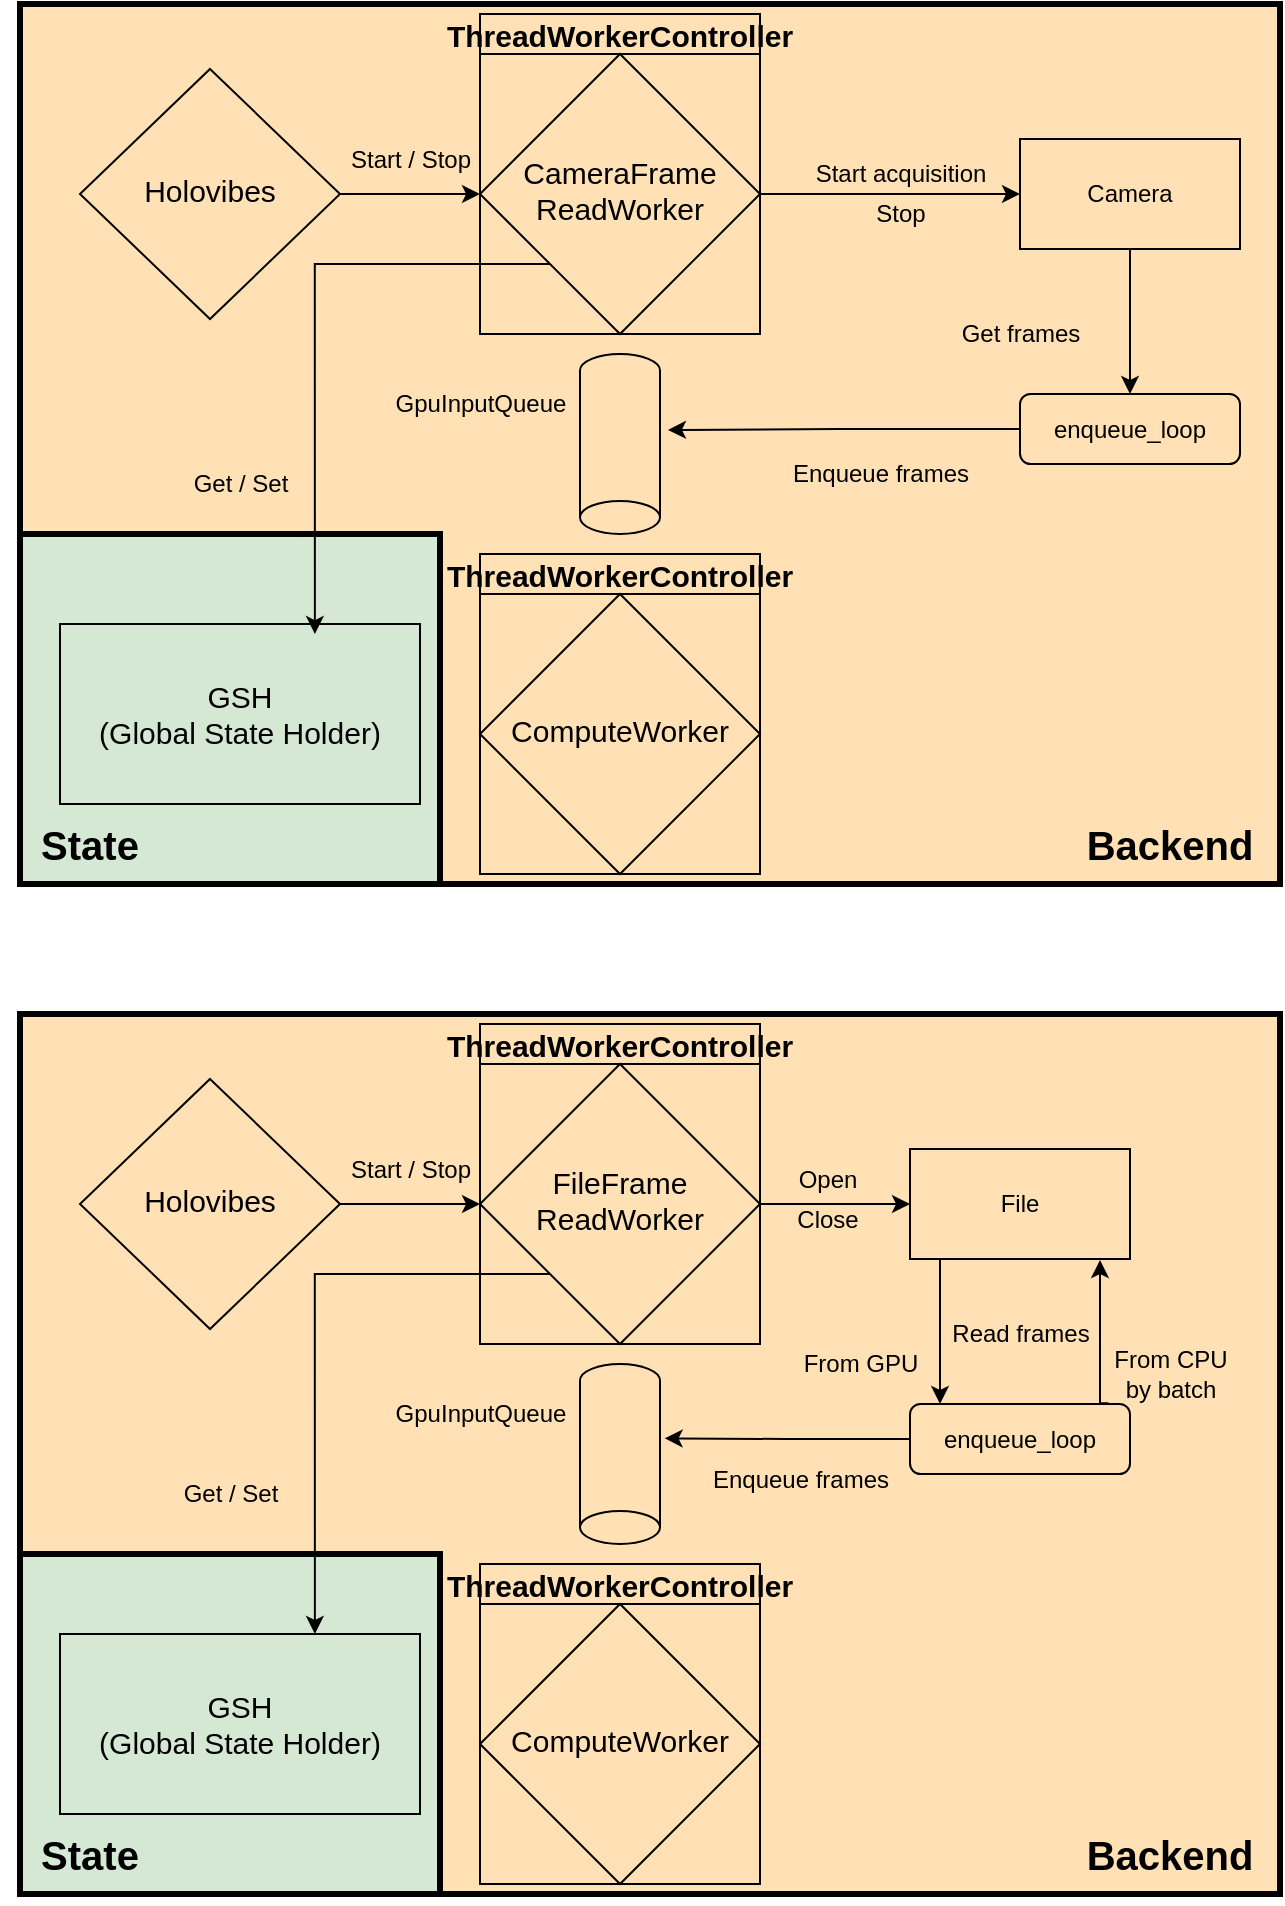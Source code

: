 <mxfile version="16.2.4" type="device"><diagram id="C5RBs43oDa-KdzZeNtuy" name="Page-1"><mxGraphModel dx="1278" dy="547" grid="1" gridSize="10" guides="1" tooltips="1" connect="1" arrows="1" fold="1" page="1" pageScale="1" pageWidth="827" pageHeight="1169" math="0" shadow="0"><root><mxCell id="WIyWlLk6GJQsqaUBKTNV-0"/><mxCell id="WIyWlLk6GJQsqaUBKTNV-1" parent="WIyWlLk6GJQsqaUBKTNV-0"/><mxCell id="xoWU5BoLfxFo8F-vCbKV-68" value="" style="rounded=0;whiteSpace=wrap;html=1;fillColor=#FFE1B5;strokeWidth=3;" parent="WIyWlLk6GJQsqaUBKTNV-1" vertex="1"><mxGeometry x="50" y="560" width="630" height="440" as="geometry"/></mxCell><mxCell id="xoWU5BoLfxFo8F-vCbKV-58" value="" style="rounded=0;whiteSpace=wrap;html=1;fillColor=#FFE1B5;strokeWidth=3;" parent="WIyWlLk6GJQsqaUBKTNV-1" vertex="1"><mxGeometry x="50" y="55" width="630" height="440" as="geometry"/></mxCell><mxCell id="xoWU5BoLfxFo8F-vCbKV-65" value="" style="rounded=0;whiteSpace=wrap;html=1;strokeWidth=3;fillColor=#D5E8D4;" parent="WIyWlLk6GJQsqaUBKTNV-1" vertex="1"><mxGeometry x="50" y="320" width="210" height="175" as="geometry"/></mxCell><mxCell id="xoWU5BoLfxFo8F-vCbKV-3" style="edgeStyle=orthogonalEdgeStyle;rounded=0;orthogonalLoop=1;jettySize=auto;html=1;" parent="WIyWlLk6GJQsqaUBKTNV-1" source="xoWU5BoLfxFo8F-vCbKV-0" target="xoWU5BoLfxFo8F-vCbKV-2" edge="1"><mxGeometry relative="1" as="geometry"/></mxCell><mxCell id="xoWU5BoLfxFo8F-vCbKV-0" value="Holovibes" style="rhombus;whiteSpace=wrap;html=1;shadow=0;fontFamily=Helvetica;fontSize=15;align=center;strokeWidth=1;spacing=6;spacingTop=-4;fillColor=none;" parent="WIyWlLk6GJQsqaUBKTNV-1" vertex="1"><mxGeometry x="80" y="87.5" width="130" height="125" as="geometry"/></mxCell><mxCell id="xoWU5BoLfxFo8F-vCbKV-1" value="ThreadWorkerController" style="swimlane;labelBackgroundColor=none;fontSize=15;fontColor=none;startSize=20;fillColor=none;" parent="WIyWlLk6GJQsqaUBKTNV-1" vertex="1"><mxGeometry x="280" y="60" width="140" height="160" as="geometry"><mxRectangle x="280" y="60" width="190" height="23" as="alternateBounds"/></mxGeometry></mxCell><mxCell id="xoWU5BoLfxFo8F-vCbKV-2" value="&lt;div style=&quot;font-size: 15px&quot;&gt;CameraFrame&lt;br&gt;ReadWorker&lt;/div&gt;" style="rhombus;whiteSpace=wrap;html=1;shadow=0;fontFamily=Helvetica;fontSize=15;align=center;strokeWidth=1;spacing=6;spacingTop=-4;direction=west;fillColor=none;" parent="xoWU5BoLfxFo8F-vCbKV-1" vertex="1"><mxGeometry y="20" width="140" height="140" as="geometry"/></mxCell><mxCell id="xoWU5BoLfxFo8F-vCbKV-6" value="Get / Set" style="text;html=1;align=center;verticalAlign=middle;resizable=0;points=[];autosize=1;strokeColor=none;fillColor=none;" parent="WIyWlLk6GJQsqaUBKTNV-1" vertex="1"><mxGeometry x="130" y="285" width="60" height="20" as="geometry"/></mxCell><mxCell id="xoWU5BoLfxFo8F-vCbKV-7" value="&lt;div style=&quot;font-size: 15px;&quot;&gt;GSH&lt;/div&gt;(Global State Holder)" style="whiteSpace=wrap;html=1;fontSize=15;fillColor=none;" parent="WIyWlLk6GJQsqaUBKTNV-1" vertex="1"><mxGeometry x="70" y="365" width="180" height="90" as="geometry"/></mxCell><mxCell id="xoWU5BoLfxFo8F-vCbKV-11" value="" style="strokeWidth=1;html=1;shape=mxgraph.flowchart.direct_data;whiteSpace=wrap;fontSize=11;direction=south;strokeColor=#000000;fillColor=none;" parent="WIyWlLk6GJQsqaUBKTNV-1" vertex="1"><mxGeometry x="330" y="230" width="40" height="90" as="geometry"/></mxCell><mxCell id="xoWU5BoLfxFo8F-vCbKV-12" value="ThreadWorkerController" style="swimlane;labelBackgroundColor=none;fontSize=15;fontColor=none;startSize=20;fillColor=none;" parent="WIyWlLk6GJQsqaUBKTNV-1" vertex="1"><mxGeometry x="280" y="330" width="140" height="160" as="geometry"><mxRectangle x="230" y="520" width="190" height="23" as="alternateBounds"/></mxGeometry></mxCell><mxCell id="xoWU5BoLfxFo8F-vCbKV-13" value="ComputeWorker" style="rhombus;whiteSpace=wrap;html=1;shadow=0;fontFamily=Helvetica;fontSize=15;align=center;strokeWidth=1;spacing=6;spacingTop=-4;direction=west;fillColor=none;" parent="xoWU5BoLfxFo8F-vCbKV-12" vertex="1"><mxGeometry y="20" width="140" height="140" as="geometry"/></mxCell><mxCell id="xoWU5BoLfxFo8F-vCbKV-14" value="Start / Stop" style="text;html=1;align=center;verticalAlign=middle;resizable=0;points=[];autosize=1;strokeColor=none;fillColor=none;" parent="WIyWlLk6GJQsqaUBKTNV-1" vertex="1"><mxGeometry x="210" y="122.5" width="70" height="20" as="geometry"/></mxCell><mxCell id="xoWU5BoLfxFo8F-vCbKV-15" value="GpuInputQueue" style="text;html=1;align=center;verticalAlign=middle;resizable=0;points=[];autosize=1;strokeColor=none;fillColor=none;" parent="WIyWlLk6GJQsqaUBKTNV-1" vertex="1"><mxGeometry x="230" y="245" width="100" height="20" as="geometry"/></mxCell><mxCell id="xoWU5BoLfxFo8F-vCbKV-16" style="edgeStyle=orthogonalEdgeStyle;rounded=0;orthogonalLoop=1;jettySize=auto;html=1;exitX=0;exitY=0.5;exitDx=0;exitDy=0;" parent="WIyWlLk6GJQsqaUBKTNV-1" source="xoWU5BoLfxFo8F-vCbKV-2" target="xoWU5BoLfxFo8F-vCbKV-17" edge="1"><mxGeometry relative="1" as="geometry"><mxPoint x="530" y="150" as="targetPoint"/></mxGeometry></mxCell><mxCell id="xoWU5BoLfxFo8F-vCbKV-20" style="edgeStyle=orthogonalEdgeStyle;rounded=0;orthogonalLoop=1;jettySize=auto;html=1;" parent="WIyWlLk6GJQsqaUBKTNV-1" source="xoWU5BoLfxFo8F-vCbKV-17" target="xoWU5BoLfxFo8F-vCbKV-19" edge="1"><mxGeometry relative="1" as="geometry"/></mxCell><mxCell id="xoWU5BoLfxFo8F-vCbKV-17" value="Camera" style="rounded=0;whiteSpace=wrap;html=1;fillColor=none;" parent="WIyWlLk6GJQsqaUBKTNV-1" vertex="1"><mxGeometry x="550" y="122.5" width="110" height="55" as="geometry"/></mxCell><mxCell id="xoWU5BoLfxFo8F-vCbKV-18" value="Start acquisition" style="text;html=1;align=center;verticalAlign=middle;resizable=0;points=[];autosize=1;strokeColor=none;fillColor=none;" parent="WIyWlLk6GJQsqaUBKTNV-1" vertex="1"><mxGeometry x="440" y="130" width="100" height="20" as="geometry"/></mxCell><mxCell id="xoWU5BoLfxFo8F-vCbKV-22" style="edgeStyle=orthogonalEdgeStyle;rounded=0;orthogonalLoop=1;jettySize=auto;html=1;entryX=0.422;entryY=-0.1;entryDx=0;entryDy=0;entryPerimeter=0;" parent="WIyWlLk6GJQsqaUBKTNV-1" source="xoWU5BoLfxFo8F-vCbKV-19" target="xoWU5BoLfxFo8F-vCbKV-11" edge="1"><mxGeometry relative="1" as="geometry"><mxPoint x="380" y="267.5" as="targetPoint"/></mxGeometry></mxCell><mxCell id="xoWU5BoLfxFo8F-vCbKV-19" value="enqueue_loop" style="rounded=1;whiteSpace=wrap;html=1;fillColor=none;" parent="WIyWlLk6GJQsqaUBKTNV-1" vertex="1"><mxGeometry x="550" y="250" width="110" height="35" as="geometry"/></mxCell><mxCell id="xoWU5BoLfxFo8F-vCbKV-21" value="Get frames" style="text;html=1;align=center;verticalAlign=middle;resizable=0;points=[];autosize=1;strokeColor=none;fillColor=none;" parent="WIyWlLk6GJQsqaUBKTNV-1" vertex="1"><mxGeometry x="510" y="210" width="80" height="20" as="geometry"/></mxCell><mxCell id="xoWU5BoLfxFo8F-vCbKV-23" value="Enqueue frames" style="text;html=1;align=center;verticalAlign=middle;resizable=0;points=[];autosize=1;strokeColor=none;fillColor=none;" parent="WIyWlLk6GJQsqaUBKTNV-1" vertex="1"><mxGeometry x="425" y="280" width="110" height="20" as="geometry"/></mxCell><mxCell id="xoWU5BoLfxFo8F-vCbKV-25" value="Stop" style="text;html=1;align=center;verticalAlign=middle;resizable=0;points=[];autosize=1;strokeColor=none;fillColor=none;" parent="WIyWlLk6GJQsqaUBKTNV-1" vertex="1"><mxGeometry x="470" y="150" width="40" height="20" as="geometry"/></mxCell><mxCell id="xoWU5BoLfxFo8F-vCbKV-43" style="edgeStyle=orthogonalEdgeStyle;rounded=0;orthogonalLoop=1;jettySize=auto;html=1;" parent="WIyWlLk6GJQsqaUBKTNV-1" source="xoWU5BoLfxFo8F-vCbKV-44" target="xoWU5BoLfxFo8F-vCbKV-47" edge="1"><mxGeometry relative="1" as="geometry"><Array as="points"><mxPoint x="510" y="725"/><mxPoint x="510" y="725"/></Array></mxGeometry></mxCell><mxCell id="xoWU5BoLfxFo8F-vCbKV-44" value="File" style="rounded=0;whiteSpace=wrap;html=1;fillColor=none;" parent="WIyWlLk6GJQsqaUBKTNV-1" vertex="1"><mxGeometry x="495" y="627.5" width="110" height="55" as="geometry"/></mxCell><mxCell id="xoWU5BoLfxFo8F-vCbKV-48" value="Read frames" style="text;html=1;align=center;verticalAlign=middle;resizable=0;points=[];autosize=1;strokeColor=none;fillColor=none;" parent="WIyWlLk6GJQsqaUBKTNV-1" vertex="1"><mxGeometry x="505" y="710" width="90" height="20" as="geometry"/></mxCell><mxCell id="xoWU5BoLfxFo8F-vCbKV-56" value="From CPU&lt;br&gt;by batch" style="text;html=1;align=center;verticalAlign=middle;resizable=0;points=[];autosize=1;strokeColor=none;fillColor=none;" parent="WIyWlLk6GJQsqaUBKTNV-1" vertex="1"><mxGeometry x="590" y="725" width="70" height="30" as="geometry"/></mxCell><mxCell id="xoWU5BoLfxFo8F-vCbKV-60" style="edgeStyle=orthogonalEdgeStyle;rounded=0;orthogonalLoop=1;jettySize=auto;html=1;exitX=1;exitY=0;exitDx=0;exitDy=0;entryX=0.708;entryY=0.056;entryDx=0;entryDy=0;entryPerimeter=0;" parent="WIyWlLk6GJQsqaUBKTNV-1" source="xoWU5BoLfxFo8F-vCbKV-2" target="xoWU5BoLfxFo8F-vCbKV-7" edge="1"><mxGeometry relative="1" as="geometry"><mxPoint x="197.5" y="290" as="targetPoint"/></mxGeometry></mxCell><mxCell id="xoWU5BoLfxFo8F-vCbKV-66" value="&lt;font style=&quot;font-size: 20px&quot;&gt;&lt;b&gt;State&lt;/b&gt;&lt;/font&gt;" style="text;html=1;strokeColor=none;fillColor=none;align=center;verticalAlign=middle;whiteSpace=wrap;rounded=0;labelBackgroundColor=none;fontSize=14;fontColor=default;" parent="WIyWlLk6GJQsqaUBKTNV-1" vertex="1"><mxGeometry x="40" y="450" width="90" height="50" as="geometry"/></mxCell><mxCell id="xoWU5BoLfxFo8F-vCbKV-67" value="&lt;font style=&quot;font-size: 20px&quot;&gt;&lt;b&gt;&lt;font style=&quot;font-size: 20px&quot;&gt;Backend&lt;/font&gt;&lt;/b&gt;&lt;/font&gt;" style="text;html=1;strokeColor=none;fillColor=none;align=center;verticalAlign=middle;whiteSpace=wrap;rounded=0;labelBackgroundColor=none;fontSize=14;fontColor=default;" parent="WIyWlLk6GJQsqaUBKTNV-1" vertex="1"><mxGeometry x="580" y="450" width="90" height="50" as="geometry"/></mxCell><mxCell id="xoWU5BoLfxFo8F-vCbKV-69" value="" style="rounded=0;whiteSpace=wrap;html=1;strokeWidth=3;fillColor=#D5E8D4;" parent="WIyWlLk6GJQsqaUBKTNV-1" vertex="1"><mxGeometry x="50" y="830" width="210" height="170" as="geometry"/></mxCell><mxCell id="xoWU5BoLfxFo8F-vCbKV-70" style="edgeStyle=orthogonalEdgeStyle;rounded=0;orthogonalLoop=1;jettySize=auto;html=1;" parent="WIyWlLk6GJQsqaUBKTNV-1" source="xoWU5BoLfxFo8F-vCbKV-71" target="xoWU5BoLfxFo8F-vCbKV-73" edge="1"><mxGeometry relative="1" as="geometry"/></mxCell><mxCell id="xoWU5BoLfxFo8F-vCbKV-71" value="Holovibes" style="rhombus;whiteSpace=wrap;html=1;shadow=0;fontFamily=Helvetica;fontSize=15;align=center;strokeWidth=1;spacing=6;spacingTop=-4;fillColor=none;" parent="WIyWlLk6GJQsqaUBKTNV-1" vertex="1"><mxGeometry x="80" y="592.5" width="130" height="125" as="geometry"/></mxCell><mxCell id="xoWU5BoLfxFo8F-vCbKV-72" value="ThreadWorkerController" style="swimlane;labelBackgroundColor=none;fontSize=15;fontColor=none;startSize=20;fillColor=none;" parent="WIyWlLk6GJQsqaUBKTNV-1" vertex="1"><mxGeometry x="280" y="565" width="140" height="160" as="geometry"><mxRectangle x="740" y="510" width="190" height="23" as="alternateBounds"/></mxGeometry></mxCell><mxCell id="xoWU5BoLfxFo8F-vCbKV-73" value="&lt;div style=&quot;font-size: 15px&quot;&gt;FileFrame&lt;br&gt;ReadWorker&lt;/div&gt;" style="rhombus;whiteSpace=wrap;html=1;shadow=0;fontFamily=Helvetica;fontSize=15;align=center;strokeWidth=1;spacing=6;spacingTop=-4;direction=west;fillColor=none;" parent="xoWU5BoLfxFo8F-vCbKV-72" vertex="1"><mxGeometry y="20" width="140" height="140" as="geometry"/></mxCell><mxCell id="xoWU5BoLfxFo8F-vCbKV-75" value="Get / Set" style="text;html=1;align=center;verticalAlign=middle;resizable=0;points=[];autosize=1;strokeColor=none;fillColor=none;" parent="WIyWlLk6GJQsqaUBKTNV-1" vertex="1"><mxGeometry x="125" y="790" width="60" height="20" as="geometry"/></mxCell><mxCell id="xoWU5BoLfxFo8F-vCbKV-77" value="&lt;div style=&quot;font-size: 15px;&quot;&gt;GSH&lt;/div&gt;(Global State Holder)" style="whiteSpace=wrap;html=1;fontSize=15;fillColor=none;" parent="WIyWlLk6GJQsqaUBKTNV-1" vertex="1"><mxGeometry x="70" y="870" width="180" height="90" as="geometry"/></mxCell><mxCell id="xoWU5BoLfxFo8F-vCbKV-79" value="" style="strokeWidth=1;html=1;shape=mxgraph.flowchart.direct_data;whiteSpace=wrap;fontSize=11;direction=south;strokeColor=#000000;fillColor=none;" parent="WIyWlLk6GJQsqaUBKTNV-1" vertex="1"><mxGeometry x="330" y="735" width="40" height="90" as="geometry"/></mxCell><mxCell id="xoWU5BoLfxFo8F-vCbKV-80" value="ThreadWorkerController" style="swimlane;labelBackgroundColor=none;fontSize=15;fontColor=none;startSize=20;fillColor=none;" parent="WIyWlLk6GJQsqaUBKTNV-1" vertex="1"><mxGeometry x="280" y="835" width="140" height="160" as="geometry"><mxRectangle x="230" y="520" width="190" height="23" as="alternateBounds"/></mxGeometry></mxCell><mxCell id="xoWU5BoLfxFo8F-vCbKV-81" value="ComputeWorker" style="rhombus;whiteSpace=wrap;html=1;shadow=0;fontFamily=Helvetica;fontSize=15;align=center;strokeWidth=1;spacing=6;spacingTop=-4;direction=west;fillColor=none;" parent="xoWU5BoLfxFo8F-vCbKV-80" vertex="1"><mxGeometry y="20" width="140" height="140" as="geometry"/></mxCell><mxCell id="xoWU5BoLfxFo8F-vCbKV-82" value="Start / Stop" style="text;html=1;align=center;verticalAlign=middle;resizable=0;points=[];autosize=1;strokeColor=none;fillColor=none;" parent="WIyWlLk6GJQsqaUBKTNV-1" vertex="1"><mxGeometry x="210" y="627.5" width="70" height="20" as="geometry"/></mxCell><mxCell id="xoWU5BoLfxFo8F-vCbKV-83" value="GpuInputQueue" style="text;html=1;align=center;verticalAlign=middle;resizable=0;points=[];autosize=1;strokeColor=none;fillColor=none;" parent="WIyWlLk6GJQsqaUBKTNV-1" vertex="1"><mxGeometry x="230" y="750" width="100" height="20" as="geometry"/></mxCell><mxCell id="xoWU5BoLfxFo8F-vCbKV-88" style="edgeStyle=orthogonalEdgeStyle;rounded=0;orthogonalLoop=1;jettySize=auto;html=1;startArrow=none;entryX=0.413;entryY=-0.058;entryDx=0;entryDy=0;entryPerimeter=0;" parent="WIyWlLk6GJQsqaUBKTNV-1" source="xoWU5BoLfxFo8F-vCbKV-47" target="xoWU5BoLfxFo8F-vCbKV-79" edge="1"><mxGeometry relative="1" as="geometry"><mxPoint x="380" y="772.5" as="targetPoint"/><mxPoint x="550" y="772.5" as="sourcePoint"/></mxGeometry></mxCell><mxCell id="xoWU5BoLfxFo8F-vCbKV-91" value="Enqueue frames" style="text;html=1;align=center;verticalAlign=middle;resizable=0;points=[];autosize=1;strokeColor=none;fillColor=none;" parent="WIyWlLk6GJQsqaUBKTNV-1" vertex="1"><mxGeometry x="385" y="782.5" width="110" height="20" as="geometry"/></mxCell><mxCell id="xoWU5BoLfxFo8F-vCbKV-93" style="edgeStyle=orthogonalEdgeStyle;rounded=0;orthogonalLoop=1;jettySize=auto;html=1;exitX=1;exitY=0;exitDx=0;exitDy=0;entryX=0.708;entryY=0;entryDx=0;entryDy=0;entryPerimeter=0;" parent="WIyWlLk6GJQsqaUBKTNV-1" source="xoWU5BoLfxFo8F-vCbKV-73" target="xoWU5BoLfxFo8F-vCbKV-77" edge="1"><mxGeometry relative="1" as="geometry"><mxPoint x="197.5" y="795" as="targetPoint"/></mxGeometry></mxCell><mxCell id="xoWU5BoLfxFo8F-vCbKV-94" value="&lt;font style=&quot;font-size: 20px&quot;&gt;&lt;b&gt;State&lt;/b&gt;&lt;/font&gt;" style="text;html=1;strokeColor=none;fillColor=none;align=center;verticalAlign=middle;whiteSpace=wrap;rounded=0;labelBackgroundColor=none;fontSize=14;fontColor=default;" parent="WIyWlLk6GJQsqaUBKTNV-1" vertex="1"><mxGeometry x="40" y="955" width="90" height="50" as="geometry"/></mxCell><mxCell id="xoWU5BoLfxFo8F-vCbKV-95" value="&lt;font style=&quot;font-size: 20px&quot;&gt;&lt;b&gt;&lt;font style=&quot;font-size: 20px&quot;&gt;Backend&lt;/font&gt;&lt;/b&gt;&lt;/font&gt;" style="text;html=1;strokeColor=none;fillColor=none;align=center;verticalAlign=middle;whiteSpace=wrap;rounded=0;labelBackgroundColor=none;fontSize=14;fontColor=default;" parent="WIyWlLk6GJQsqaUBKTNV-1" vertex="1"><mxGeometry x="580" y="955" width="90" height="50" as="geometry"/></mxCell><mxCell id="xoWU5BoLfxFo8F-vCbKV-96" value="From GPU" style="text;html=1;align=center;verticalAlign=middle;resizable=0;points=[];autosize=1;strokeColor=none;fillColor=none;" parent="WIyWlLk6GJQsqaUBKTNV-1" vertex="1"><mxGeometry x="435" y="725" width="70" height="20" as="geometry"/></mxCell><mxCell id="xoWU5BoLfxFo8F-vCbKV-100" style="edgeStyle=orthogonalEdgeStyle;rounded=0;orthogonalLoop=1;jettySize=auto;html=1;exitX=0.902;exitY=-0.011;exitDx=0;exitDy=0;exitPerimeter=0;" parent="WIyWlLk6GJQsqaUBKTNV-1" source="xoWU5BoLfxFo8F-vCbKV-47" edge="1"><mxGeometry relative="1" as="geometry"><mxPoint x="590" y="683" as="targetPoint"/><Array as="points"><mxPoint x="590" y="755"/></Array></mxGeometry></mxCell><mxCell id="xoWU5BoLfxFo8F-vCbKV-47" value="enqueue_loop" style="rounded=1;whiteSpace=wrap;html=1;fillColor=none;" parent="WIyWlLk6GJQsqaUBKTNV-1" vertex="1"><mxGeometry x="495" y="755" width="110" height="35" as="geometry"/></mxCell><mxCell id="xoWU5BoLfxFo8F-vCbKV-99" style="edgeStyle=orthogonalEdgeStyle;rounded=0;orthogonalLoop=1;jettySize=auto;html=1;entryX=0;entryY=0.5;entryDx=0;entryDy=0;" parent="WIyWlLk6GJQsqaUBKTNV-1" source="xoWU5BoLfxFo8F-vCbKV-73" target="xoWU5BoLfxFo8F-vCbKV-44" edge="1"><mxGeometry relative="1" as="geometry"/></mxCell><mxCell id="xoWU5BoLfxFo8F-vCbKV-101" value="Open " style="text;html=1;strokeColor=none;fillColor=none;align=center;verticalAlign=middle;whiteSpace=wrap;rounded=0;" parent="WIyWlLk6GJQsqaUBKTNV-1" vertex="1"><mxGeometry x="424" y="627.5" width="60" height="30" as="geometry"/></mxCell><mxCell id="xoWU5BoLfxFo8F-vCbKV-103" value="Close" style="text;html=1;strokeColor=none;fillColor=none;align=center;verticalAlign=middle;whiteSpace=wrap;rounded=0;" parent="WIyWlLk6GJQsqaUBKTNV-1" vertex="1"><mxGeometry x="424" y="647.5" width="60" height="30" as="geometry"/></mxCell></root></mxGraphModel></diagram></mxfile>